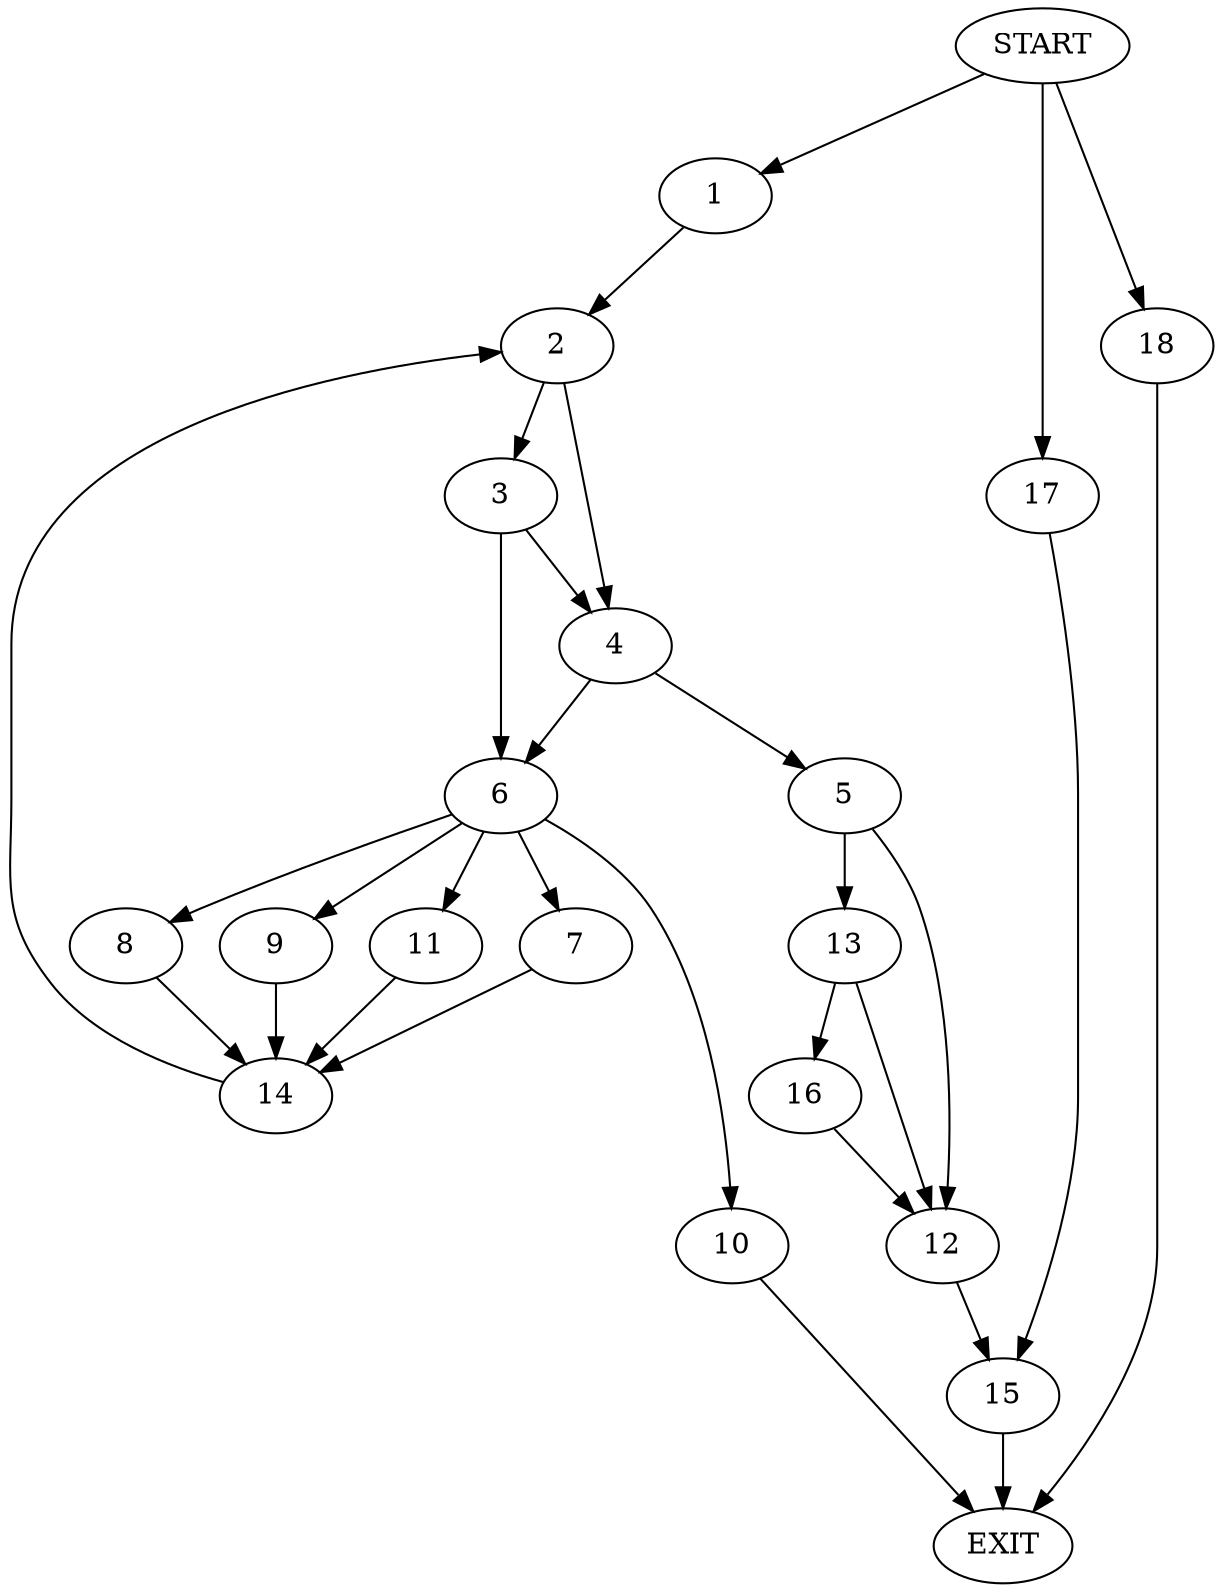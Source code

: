 digraph {
0 [label="START"];
1;
2;
3;
4;
5;
6;
7;
8;
9;
10;
11;
12;
13;
14;
15;
16;
17;
18;
19 [label="EXIT"];
0 -> 1;
1 -> 2;
2 -> 3;
2 -> 4;
4 -> 5;
4 -> 6;
3 -> 4;
3 -> 6;
6 -> 7;
6 -> 8;
6 -> 9;
6 -> 10;
6 -> 11;
5 -> 12;
5 -> 13;
9 -> 14;
11 -> 14;
8 -> 14;
10 -> 19;
7 -> 14;
14 -> 2;
12 -> 15;
13 -> 16;
13 -> 12;
16 -> 12;
15 -> 19;
0 -> 17;
17 -> 15;
0 -> 18;
18 -> 19;
}